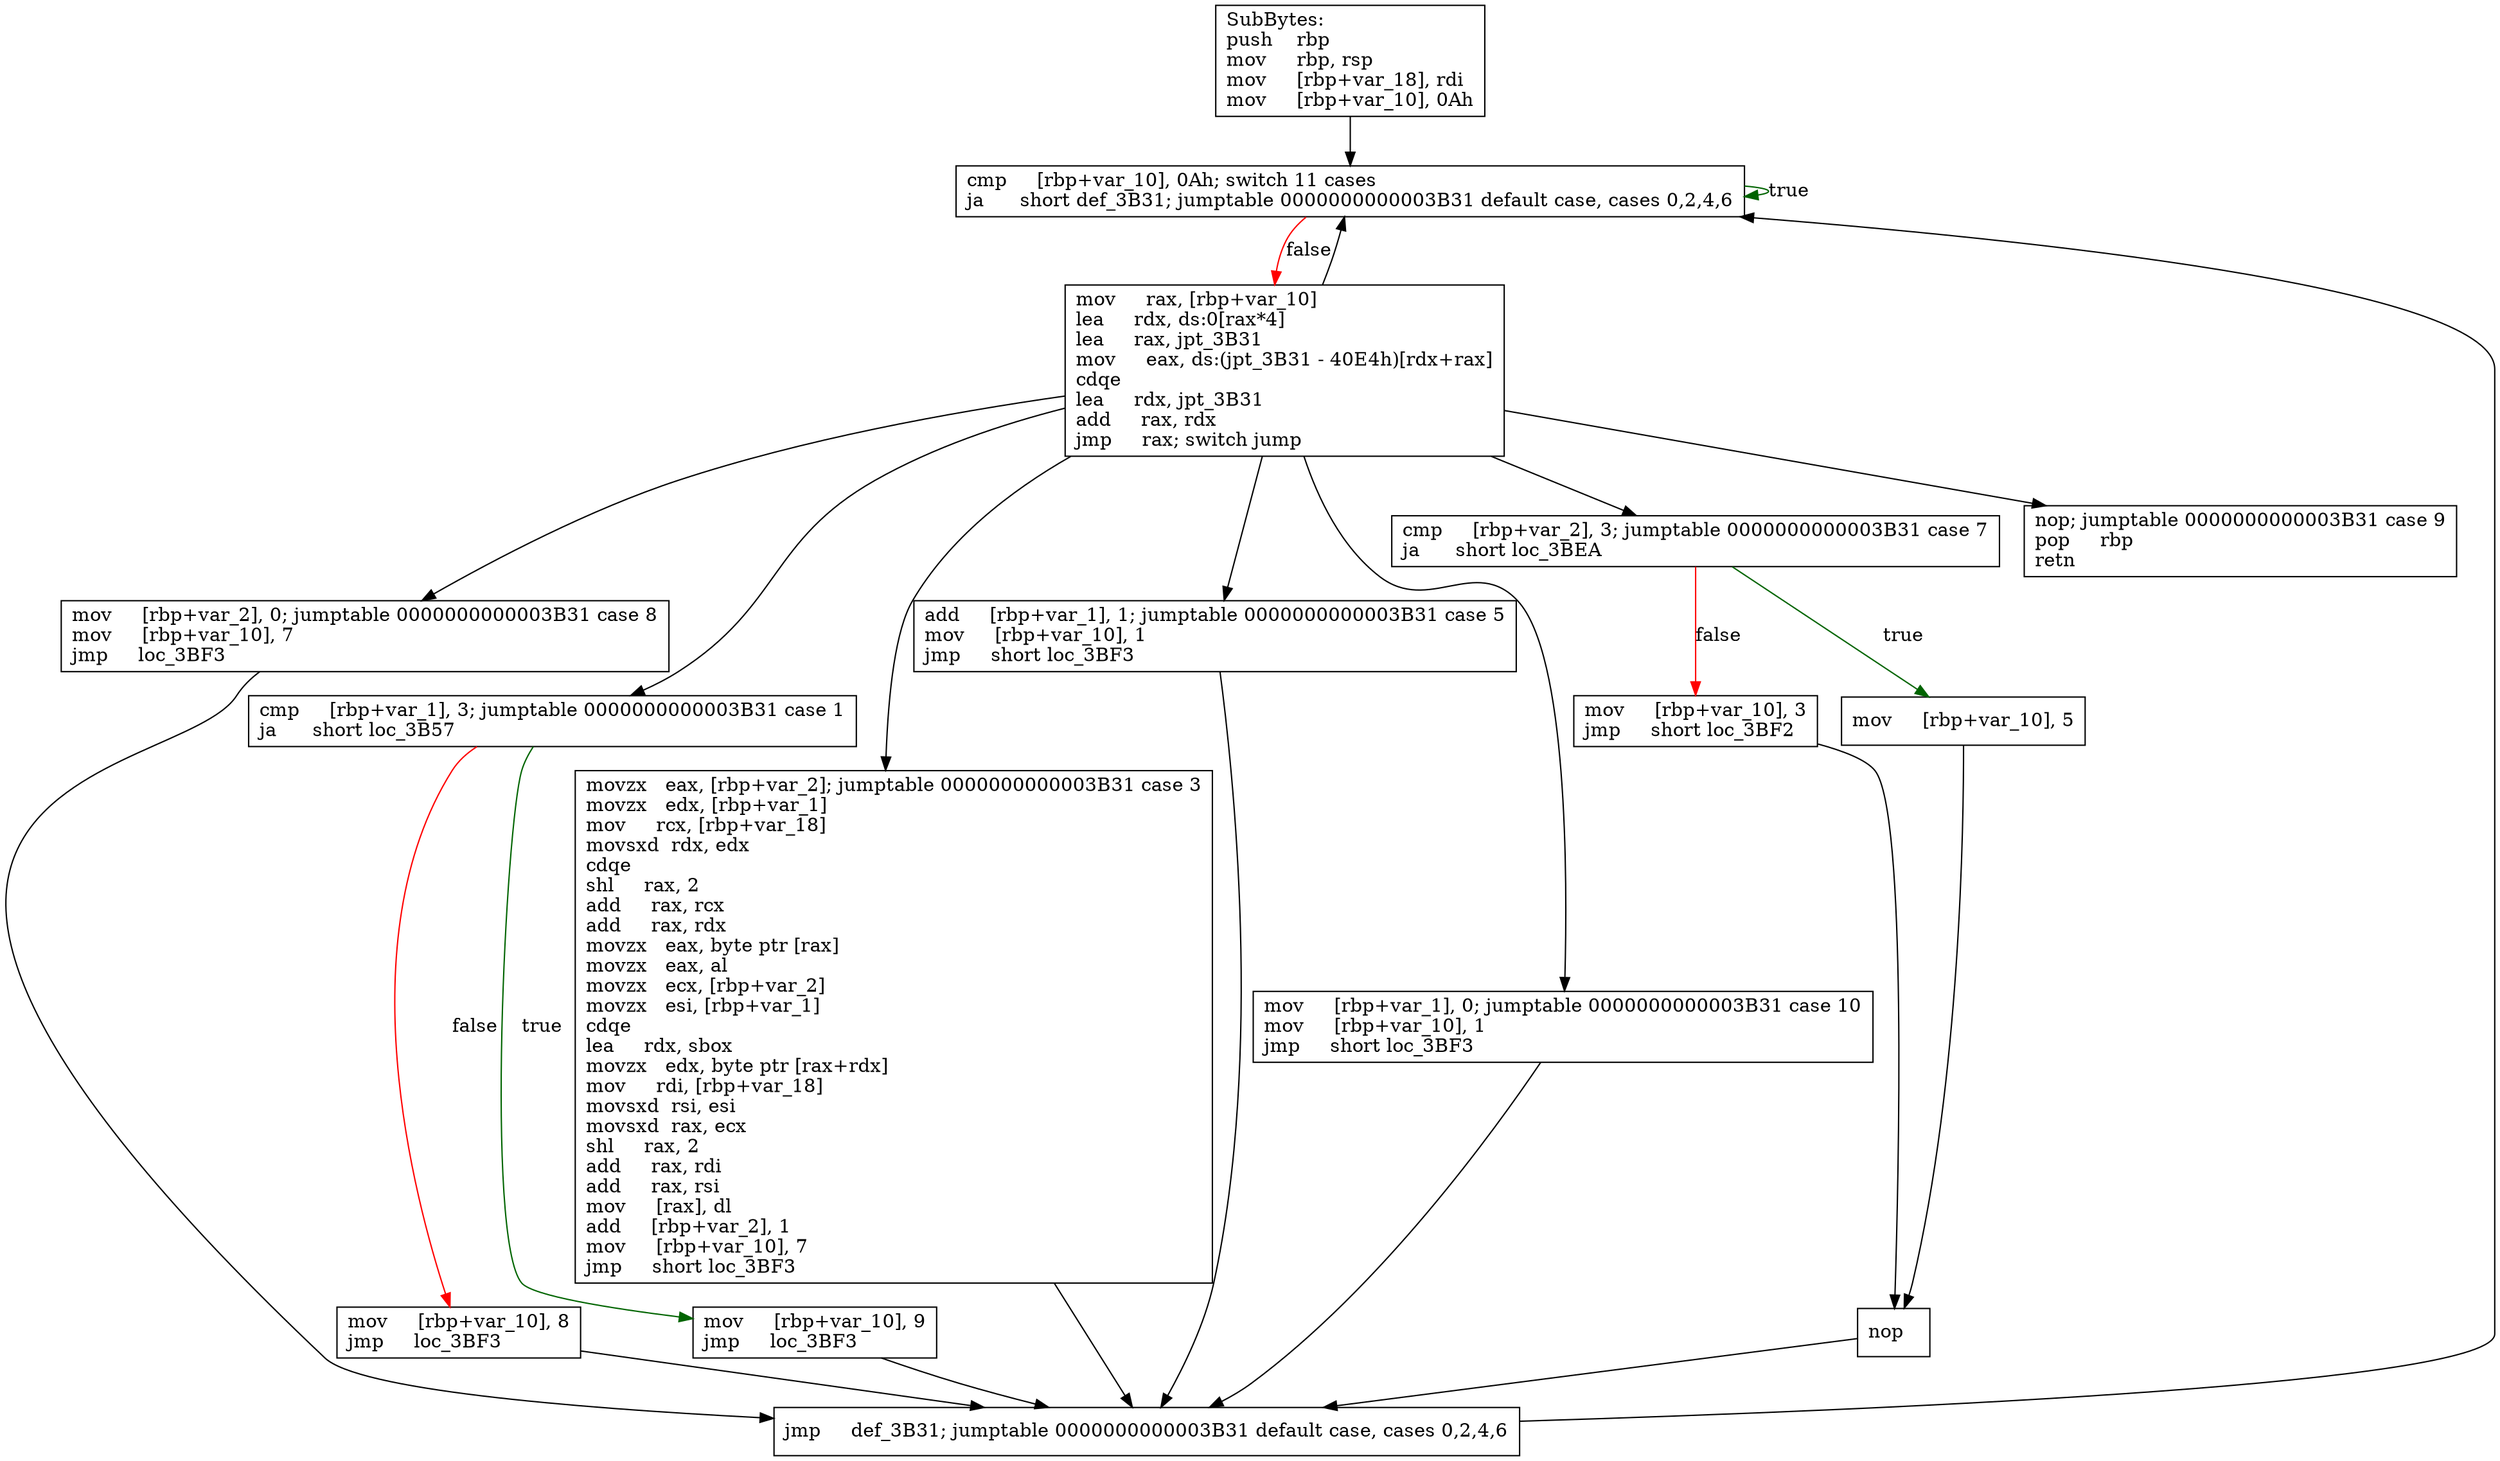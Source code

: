 digraph "SubBytes" {
	graph [
	];
	node [
		shape = "box"
	];
	edge [
	];
	"0" [
		label = "SubBytes:\lpush    rbp\lmov     rbp, rsp\lmov     [rbp+var_18], rdi\lmov     [rbp+var_10], 0Ah\l"
	];
	"1" [
		label = "cmp     [rbp+var_10], 0Ah; switch 11 cases\lja      short def_3B31; jumptable 0000000000003B31 default case, cases 0,2,4,6\l"
	];
	"2" [
		label = "mov     rax, [rbp+var_10]\llea     rdx, ds:0[rax*4]\llea     rax, jpt_3B31\lmov     eax, ds:(jpt_3B31 - 40E4h)[rdx+rax]\lcdqe\llea     rdx, jpt_3B31\ladd     rax, rdx\ljmp     rax; switch jump\l"
	];
	"3" [
		label = "mov     [rbp+var_2], 0; jumptable 0000000000003B31 case 8\lmov     [rbp+var_10], 7\ljmp     loc_3BF3\l"
	];
	"4" [
		label = "cmp     [rbp+var_1], 3; jumptable 0000000000003B31 case 1\lja      short loc_3B57\l"
	];
	"5" [
		label = "mov     [rbp+var_10], 8\ljmp     loc_3BF3\l"
	];
	"6" [
		label = "mov     [rbp+var_10], 9\ljmp     loc_3BF3\l"
	];
	"7" [
		label = "movzx   eax, [rbp+var_2]; jumptable 0000000000003B31 case 3\lmovzx   edx, [rbp+var_1]\lmov     rcx, [rbp+var_18]\lmovsxd  rdx, edx\lcdqe\lshl     rax, 2\ladd     rax, rcx\ladd     rax, rdx\lmovzx   eax, byte ptr [rax]\lmovzx   eax, al\lmovzx   ecx, [rbp+var_2]\lmovzx   esi, [rbp+var_1]\lcdqe\llea     rdx, sbox\lmovzx   edx, byte ptr [rax+rdx]\lmov     rdi, [rbp+var_18]\lmovsxd  rsi, esi\lmovsxd  rax, ecx\lshl     rax, 2\ladd     rax, rdi\ladd     rax, rsi\lmov     [rax], dl\ladd     [rbp+var_2], 1\lmov     [rbp+var_10], 7\ljmp     short loc_3BF3\l"
	];
	"8" [
		label = "add     [rbp+var_1], 1; jumptable 0000000000003B31 case 5\lmov     [rbp+var_10], 1\ljmp     short loc_3BF3\l"
	];
	"9" [
		label = "mov     [rbp+var_1], 0; jumptable 0000000000003B31 case 10\lmov     [rbp+var_10], 1\ljmp     short loc_3BF3\l"
	];
	"10" [
		label = "cmp     [rbp+var_2], 3; jumptable 0000000000003B31 case 7\lja      short loc_3BEA\l"
	];
	"11" [
		label = "mov     [rbp+var_10], 3\ljmp     short loc_3BF2\l"
	];
	"12" [
		label = "mov     [rbp+var_10], 5\l"
	];
	"13" [
		label = "nop\l"
	];
	"14" [
		label = "jmp     def_3B31; jumptable 0000000000003B31 default case, cases 0,2,4,6\l"
	];
	"15" [
		label = "nop; jumptable 0000000000003B31 case 9\lpop     rbp\lretn\l"
	];
// node 0
	"0" -> "1" [ ];
// node 1
	"1" -> "2" [ label = "false", color = red ];
	"1" -> "1" [ label = "true", color = darkgreen ];
// node 2
	"2" -> "1" [ ];
	"2" -> "3" [ ];
	"2" -> "4" [ ];
	"2" -> "7" [ ];
	"2" -> "8" [ ];
	"2" -> "9" [ ];
	"2" -> "10" [ ];
	"2" -> "15" [ ];
// node 3
	"3" -> "14" [ ];
// node 4
	"4" -> "5" [ label = "false", color = red ];
	"4" -> "6" [ label = "true", color = darkgreen ];
// node 5
	"5" -> "14" [ ];
// node 6
	"6" -> "14" [ ];
// node 7
	"7" -> "14" [ ];
// node 8
	"8" -> "14" [ ];
// node 9
	"9" -> "14" [ ];
// node 10
	"10" -> "11" [ label = "false", color = red ];
	"10" -> "12" [ label = "true", color = darkgreen ];
// node 11
	"11" -> "13" [ ];
// node 12
	"12" -> "13" [ ];
// node 13
	"13" -> "14" [ ];
// node 14
	"14" -> "1" [ ];
// node 15
}
